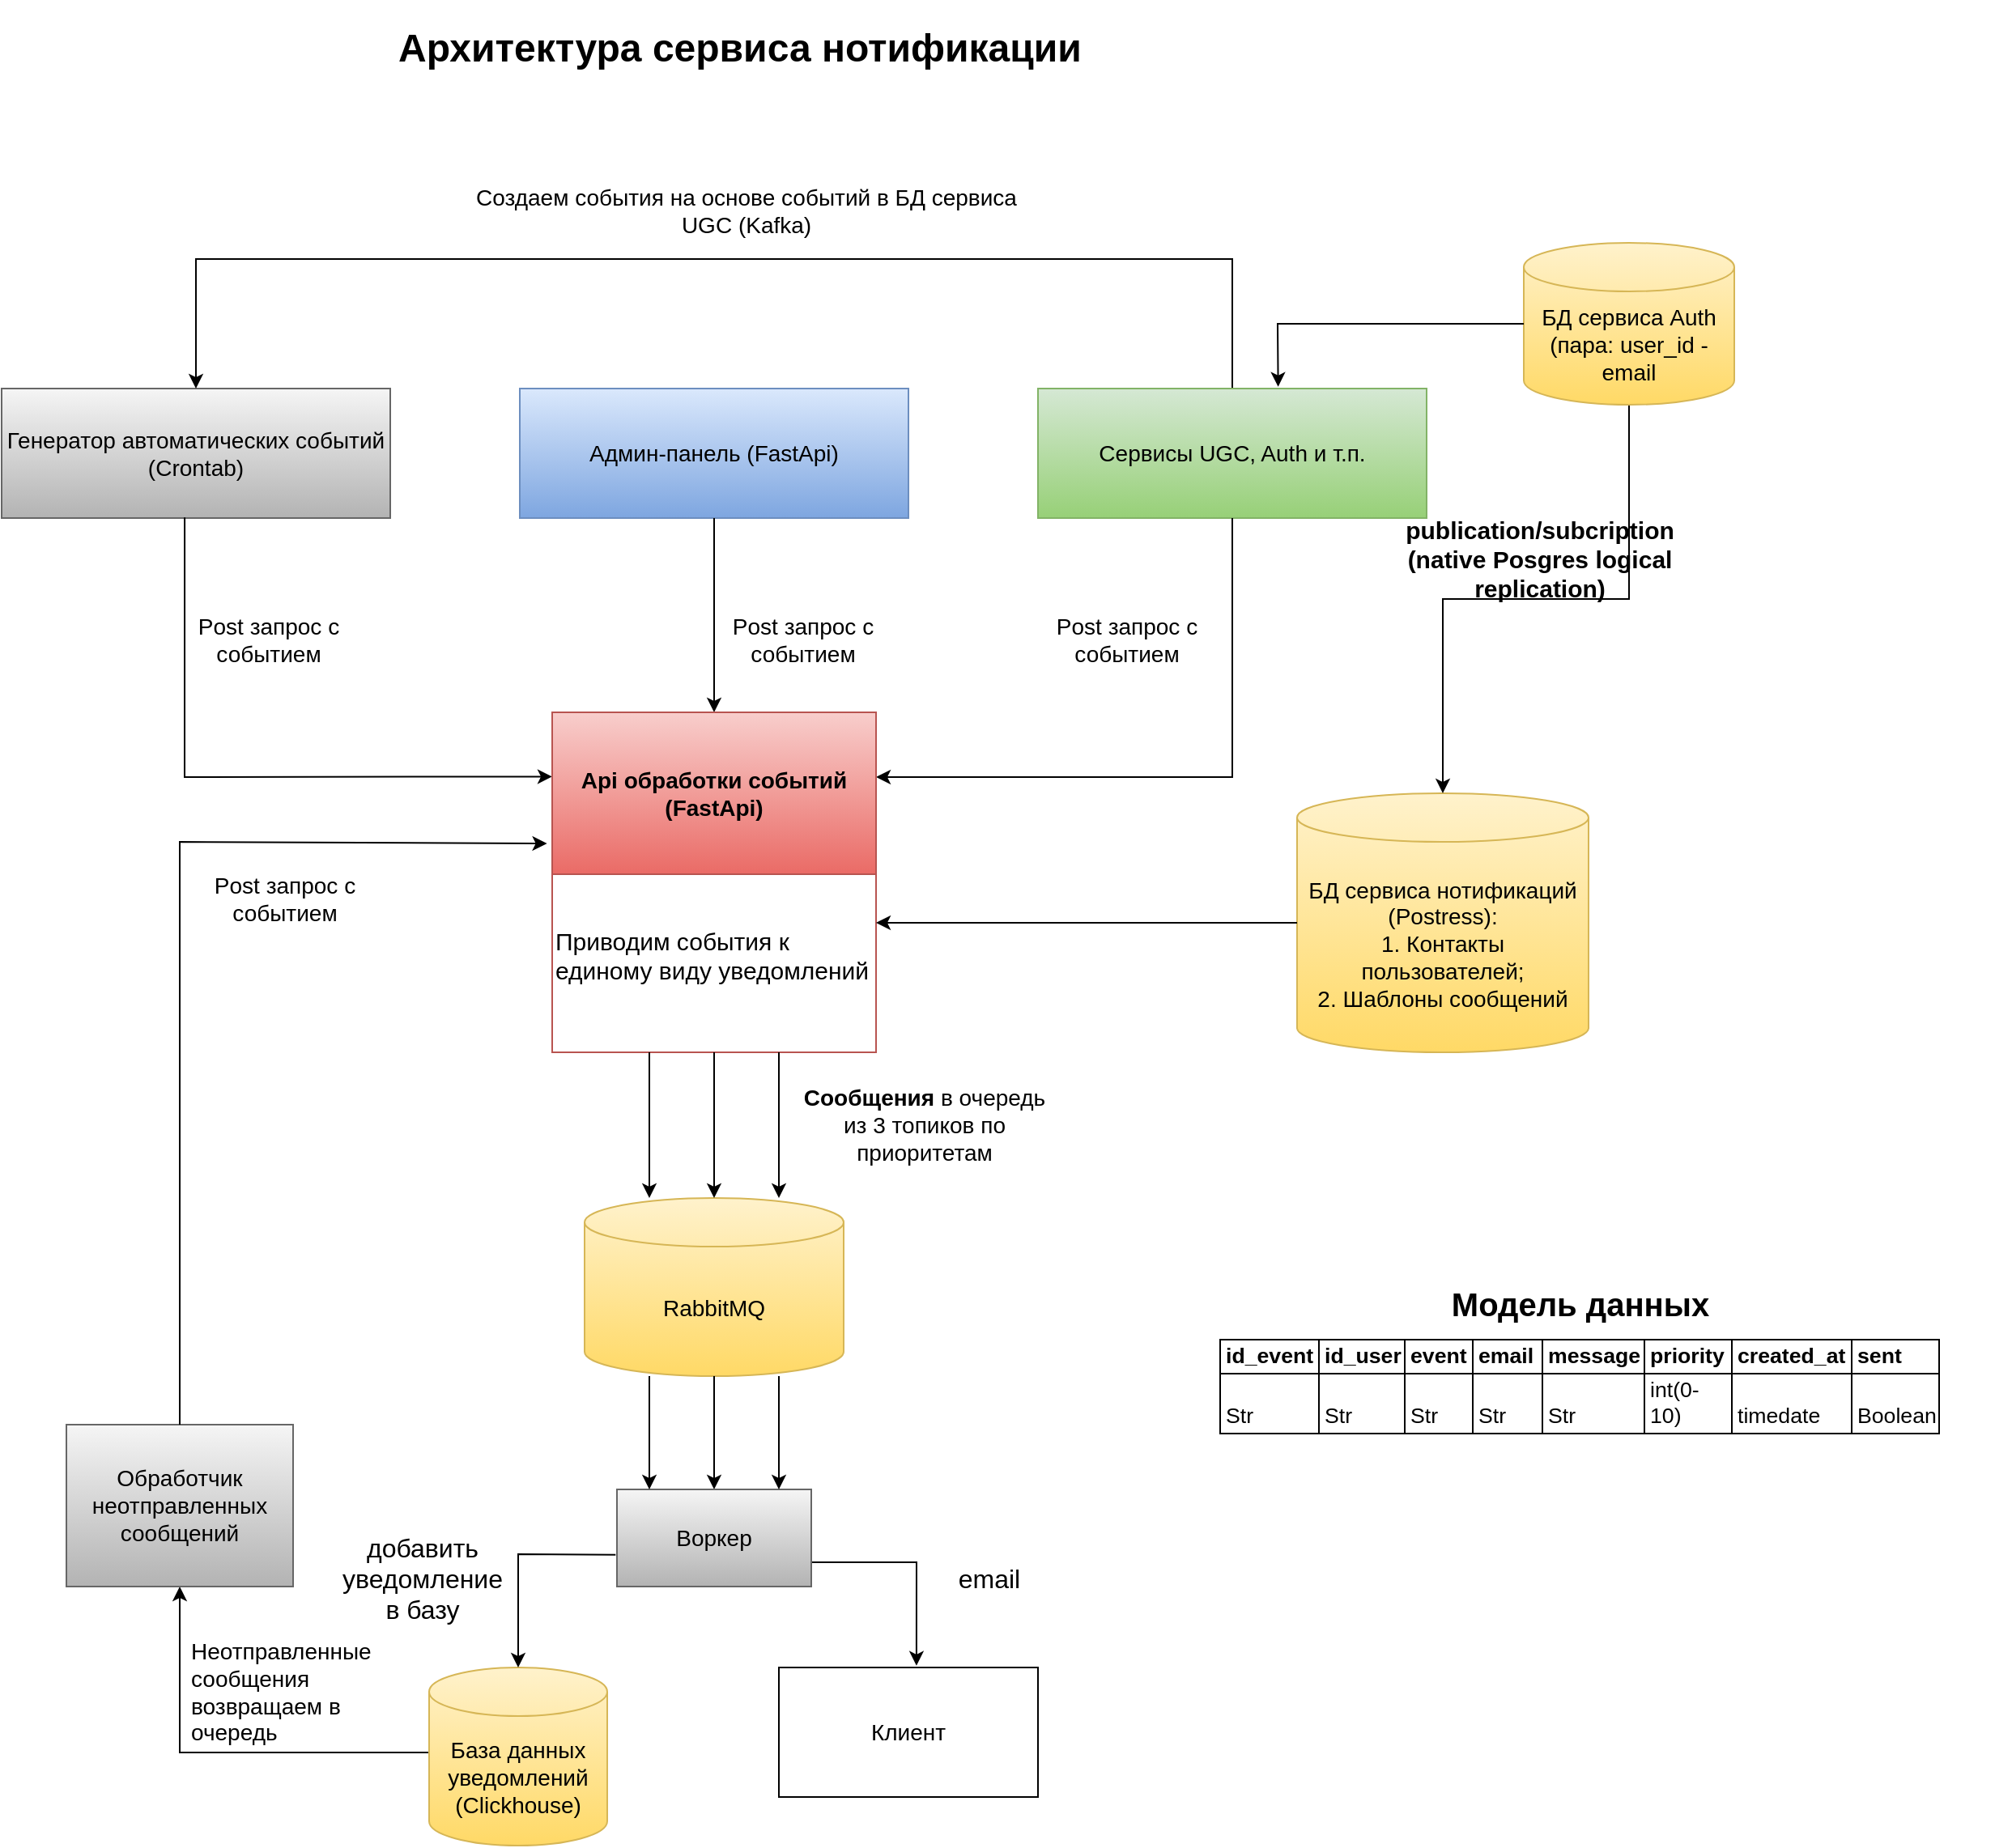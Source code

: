 <mxfile version="20.8.20" type="device"><diagram id="FPpCAo5FTtxGs_ZxWi0A" name="Страница 1"><mxGraphModel dx="1434" dy="1895" grid="1" gridSize="10" guides="1" tooltips="1" connect="1" arrows="1" fold="1" page="1" pageScale="1" pageWidth="827" pageHeight="1169" math="0" shadow="0"><root><mxCell id="0"/><mxCell id="1" parent="0"/><mxCell id="PsxulxjUQIKoIPwnBHdZ-1" value="&lt;h1&gt;Архитектура сервиса нотификации&lt;br&gt;&lt;/h1&gt;" style="text;html=1;strokeColor=none;fillColor=none;spacing=5;spacingTop=-20;whiteSpace=wrap;overflow=hidden;rounded=0;" parent="1" vertex="1"><mxGeometry x="280" y="-110" width="460" height="70" as="geometry"/></mxCell><mxCell id="PsxulxjUQIKoIPwnBHdZ-2" value="Генератор автоматических событий (Crontab)" style="rounded=0;whiteSpace=wrap;html=1;fontSize=14;labelBackgroundColor=none;fillColor=#f5f5f5;gradientColor=#b3b3b3;strokeColor=#666666;" parent="1" vertex="1"><mxGeometry x="40" y="120" width="240" height="80" as="geometry"/></mxCell><mxCell id="PsxulxjUQIKoIPwnBHdZ-49" style="edgeStyle=orthogonalEdgeStyle;rounded=0;comic=0;sketch=0;orthogonalLoop=1;jettySize=auto;html=1;exitX=0.5;exitY=0;exitDx=0;exitDy=0;entryX=0.5;entryY=0;entryDx=0;entryDy=0;fontSize=14;" parent="1" source="PsxulxjUQIKoIPwnBHdZ-3" target="PsxulxjUQIKoIPwnBHdZ-2" edge="1"><mxGeometry relative="1" as="geometry"><Array as="points"><mxPoint x="800" y="40"/><mxPoint x="160" y="40"/></Array></mxGeometry></mxCell><mxCell id="PsxulxjUQIKoIPwnBHdZ-3" value="Сервисы UGC, Auth и т.п." style="rounded=0;whiteSpace=wrap;html=1;fontSize=14;fillColor=#d5e8d4;gradientColor=#97d077;strokeColor=#82b366;" parent="1" vertex="1"><mxGeometry x="680" y="120" width="240" height="80" as="geometry"/></mxCell><mxCell id="PsxulxjUQIKoIPwnBHdZ-4" value="Админ-панель (FastApi)" style="rounded=0;whiteSpace=wrap;html=1;fontSize=14;fillColor=#dae8fc;gradientColor=#7ea6e0;strokeColor=#6c8ebf;" parent="1" vertex="1"><mxGeometry x="360" y="120" width="240" height="80" as="geometry"/></mxCell><mxCell id="PsxulxjUQIKoIPwnBHdZ-11" value="" style="endArrow=classic;html=1;rounded=0;comic=0;sketch=0;fontSize=14;exitX=0.471;exitY=0.996;exitDx=0;exitDy=0;exitPerimeter=0;entryX=0;entryY=0.189;entryDx=0;entryDy=0;entryPerimeter=0;" parent="1" source="PsxulxjUQIKoIPwnBHdZ-2" target="PsxulxjUQIKoIPwnBHdZ-22" edge="1"><mxGeometry width="50" height="50" relative="1" as="geometry"><mxPoint x="220" y="300" as="sourcePoint"/><mxPoint x="360" y="375.826" as="targetPoint"/><Array as="points"><mxPoint x="153" y="360"/></Array></mxGeometry></mxCell><mxCell id="PsxulxjUQIKoIPwnBHdZ-12" value="" style="endArrow=classic;html=1;rounded=0;comic=0;sketch=0;fontSize=14;exitX=0.5;exitY=1;exitDx=0;exitDy=0;" parent="1" source="PsxulxjUQIKoIPwnBHdZ-3" edge="1"><mxGeometry width="50" height="50" relative="1" as="geometry"><mxPoint x="400" y="270" as="sourcePoint"/><mxPoint x="580" y="360" as="targetPoint"/><Array as="points"><mxPoint x="800" y="360"/></Array></mxGeometry></mxCell><mxCell id="PsxulxjUQIKoIPwnBHdZ-13" value="" style="endArrow=classic;html=1;rounded=0;comic=0;sketch=0;fontSize=14;exitX=0.5;exitY=1;exitDx=0;exitDy=0;entryX=0.5;entryY=0;entryDx=0;entryDy=0;" parent="1" source="PsxulxjUQIKoIPwnBHdZ-4" edge="1"><mxGeometry width="50" height="50" relative="1" as="geometry"><mxPoint x="370" y="290" as="sourcePoint"/><mxPoint x="480" y="320" as="targetPoint"/></mxGeometry></mxCell><mxCell id="PsxulxjUQIKoIPwnBHdZ-14" value="Post запрос с событием" style="text;html=1;strokeColor=none;fillColor=none;align=center;verticalAlign=middle;whiteSpace=wrap;rounded=0;fontSize=14;" parent="1" vertex="1"><mxGeometry x="150" y="260" width="110" height="30" as="geometry"/></mxCell><mxCell id="PsxulxjUQIKoIPwnBHdZ-15" value="Post запрос с событием" style="text;html=1;strokeColor=none;fillColor=none;align=center;verticalAlign=middle;whiteSpace=wrap;rounded=0;fontSize=14;" parent="1" vertex="1"><mxGeometry x="480" y="260" width="110" height="30" as="geometry"/></mxCell><mxCell id="PsxulxjUQIKoIPwnBHdZ-16" value="Post запрос с событием" style="text;html=1;strokeColor=none;fillColor=none;align=center;verticalAlign=middle;whiteSpace=wrap;rounded=0;fontSize=14;" parent="1" vertex="1"><mxGeometry x="680" y="260" width="110" height="30" as="geometry"/></mxCell><mxCell id="PsxulxjUQIKoIPwnBHdZ-17" value="RabbitMQ" style="shape=cylinder3;whiteSpace=wrap;html=1;boundedLbl=1;backgroundOutline=1;size=15;fontSize=14;fillColor=#fff2cc;gradientColor=#ffd966;strokeColor=#d6b656;" parent="1" vertex="1"><mxGeometry x="400" y="620" width="160" height="110" as="geometry"/></mxCell><mxCell id="PsxulxjUQIKoIPwnBHdZ-22" value="Api обработки событий (FastApi)" style="swimlane;whiteSpace=wrap;html=1;fontSize=14;startSize=100;fillColor=#f8cecc;gradientColor=#ea6b66;strokeColor=#b85450;" parent="1" vertex="1"><mxGeometry x="380" y="320" width="200" height="210" as="geometry"/></mxCell><mxCell id="PsxulxjUQIKoIPwnBHdZ-27" value="&lt;div style=&quot;font-size: 15px;&quot;&gt;Приводим события к единому виду уведомлений &lt;/div&gt;" style="text;html=1;strokeColor=none;fillColor=none;align=left;verticalAlign=middle;whiteSpace=wrap;rounded=0;fontSize=15;" parent="PsxulxjUQIKoIPwnBHdZ-22" vertex="1"><mxGeometry y="130" width="200" height="40" as="geometry"/></mxCell><mxCell id="PsxulxjUQIKoIPwnBHdZ-28" value="" style="endArrow=classic;html=1;rounded=0;comic=0;sketch=0;fontSize=14;exitX=0.5;exitY=1;exitDx=0;exitDy=0;entryX=0.5;entryY=0;entryDx=0;entryDy=0;entryPerimeter=0;" parent="1" source="PsxulxjUQIKoIPwnBHdZ-22" target="PsxulxjUQIKoIPwnBHdZ-17" edge="1"><mxGeometry x="-0.273" y="-50" width="50" height="50" relative="1" as="geometry"><mxPoint x="700" y="560" as="sourcePoint"/><mxPoint x="750" y="510" as="targetPoint"/><mxPoint as="offset"/></mxGeometry></mxCell><mxCell id="PsxulxjUQIKoIPwnBHdZ-29" value="&lt;b&gt;Сообщения&lt;/b&gt; в очередь из 3 топиков по приоритетам" style="text;html=1;strokeColor=none;fillColor=none;align=center;verticalAlign=middle;whiteSpace=wrap;rounded=0;fontSize=14;" parent="1" vertex="1"><mxGeometry x="530" y="555" width="160" height="40" as="geometry"/></mxCell><mxCell id="PsxulxjUQIKoIPwnBHdZ-30" value="" style="endArrow=classic;html=1;rounded=0;comic=0;sketch=0;fontSize=14;exitX=0.5;exitY=1;exitDx=0;exitDy=0;exitPerimeter=0;entryX=0.5;entryY=0;entryDx=0;entryDy=0;" parent="1" source="PsxulxjUQIKoIPwnBHdZ-17" target="PsxulxjUQIKoIPwnBHdZ-31" edge="1"><mxGeometry width="50" height="50" relative="1" as="geometry"><mxPoint x="540" y="810" as="sourcePoint"/><mxPoint x="480" y="820" as="targetPoint"/></mxGeometry></mxCell><mxCell id="PsxulxjUQIKoIPwnBHdZ-36" style="edgeStyle=orthogonalEdgeStyle;rounded=0;comic=0;sketch=0;orthogonalLoop=1;jettySize=auto;html=1;exitX=1;exitY=0.75;exitDx=0;exitDy=0;entryX=0.531;entryY=-0.014;entryDx=0;entryDy=0;entryPerimeter=0;fontSize=14;" parent="1" source="PsxulxjUQIKoIPwnBHdZ-31" target="PsxulxjUQIKoIPwnBHdZ-33" edge="1"><mxGeometry relative="1" as="geometry"/></mxCell><mxCell id="PsxulxjUQIKoIPwnBHdZ-31" value="Воркер " style="rounded=0;whiteSpace=wrap;html=1;fontSize=14;fillColor=#f5f5f5;gradientColor=#b3b3b3;strokeColor=#666666;" parent="1" vertex="1"><mxGeometry x="420" y="800" width="120" height="60" as="geometry"/></mxCell><mxCell id="PsxulxjUQIKoIPwnBHdZ-42" style="edgeStyle=orthogonalEdgeStyle;rounded=0;comic=0;sketch=0;orthogonalLoop=1;jettySize=auto;html=1;exitX=0;exitY=0;exitDx=0;exitDy=52.5;exitPerimeter=0;entryX=0.5;entryY=1;entryDx=0;entryDy=0;fontSize=14;" parent="1" source="PsxulxjUQIKoIPwnBHdZ-32" target="PsxulxjUQIKoIPwnBHdZ-38" edge="1"><mxGeometry relative="1" as="geometry"/></mxCell><mxCell id="PsxulxjUQIKoIPwnBHdZ-32" value="База данных уведомлений&lt;br&gt;(Clickhouse)" style="shape=cylinder3;whiteSpace=wrap;html=1;boundedLbl=1;backgroundOutline=1;size=15;fontSize=14;fillColor=#fff2cc;gradientColor=#ffd966;strokeColor=#d6b656;" parent="1" vertex="1"><mxGeometry x="304" y="910" width="110" height="110" as="geometry"/></mxCell><mxCell id="PsxulxjUQIKoIPwnBHdZ-33" value="Клиент" style="rounded=0;whiteSpace=wrap;html=1;fontSize=14;" parent="1" vertex="1"><mxGeometry x="520" y="910" width="160" height="80" as="geometry"/></mxCell><mxCell id="PsxulxjUQIKoIPwnBHdZ-34" value="" style="endArrow=classic;html=1;rounded=0;comic=0;sketch=0;fontSize=14;entryX=0.5;entryY=0;entryDx=0;entryDy=0;entryPerimeter=0;exitX=-0.007;exitY=0.673;exitDx=0;exitDy=0;exitPerimeter=0;" parent="1" source="PsxulxjUQIKoIPwnBHdZ-31" target="PsxulxjUQIKoIPwnBHdZ-32" edge="1"><mxGeometry width="50" height="50" relative="1" as="geometry"><mxPoint x="220" y="880" as="sourcePoint"/><mxPoint x="270" y="830" as="targetPoint"/><Array as="points"><mxPoint x="359" y="840"/></Array></mxGeometry></mxCell><mxCell id="PsxulxjUQIKoIPwnBHdZ-38" value="Обработчик неотправленных сообщений" style="rounded=0;whiteSpace=wrap;html=1;fontSize=14;fillColor=#f5f5f5;gradientColor=#b3b3b3;strokeColor=#666666;" parent="1" vertex="1"><mxGeometry x="80" y="760" width="140" height="100" as="geometry"/></mxCell><mxCell id="PsxulxjUQIKoIPwnBHdZ-39" value="" style="endArrow=classic;html=1;rounded=0;comic=0;sketch=0;fontSize=14;entryX=-0.016;entryY=0.386;entryDx=0;entryDy=0;entryPerimeter=0;exitX=0.5;exitY=0;exitDx=0;exitDy=0;" parent="1" source="PsxulxjUQIKoIPwnBHdZ-38" target="PsxulxjUQIKoIPwnBHdZ-22" edge="1"><mxGeometry width="50" height="50" relative="1" as="geometry"><mxPoint x="200" y="560" as="sourcePoint"/><mxPoint x="250" y="510" as="targetPoint"/><Array as="points"><mxPoint x="150" y="590"/><mxPoint x="150" y="400"/></Array></mxGeometry></mxCell><mxCell id="PsxulxjUQIKoIPwnBHdZ-40" value="Post запрос с событием" style="text;html=1;strokeColor=none;fillColor=none;align=center;verticalAlign=middle;whiteSpace=wrap;rounded=0;fontSize=14;" parent="1" vertex="1"><mxGeometry x="160" y="420" width="110" height="30" as="geometry"/></mxCell><mxCell id="PsxulxjUQIKoIPwnBHdZ-43" value="добавить уведомление в базу" style="text;html=1;strokeColor=none;fillColor=none;align=center;verticalAlign=middle;whiteSpace=wrap;rounded=0;fontSize=16;" parent="1" vertex="1"><mxGeometry x="260" y="840" width="80" height="30" as="geometry"/></mxCell><mxCell id="PsxulxjUQIKoIPwnBHdZ-44" value="email" style="text;html=1;strokeColor=none;fillColor=none;align=center;verticalAlign=middle;whiteSpace=wrap;rounded=0;fontSize=16;" parent="1" vertex="1"><mxGeometry x="620" y="840" width="60" height="30" as="geometry"/></mxCell><mxCell id="PsxulxjUQIKoIPwnBHdZ-45" value="Неотправленные сообщения возвращаем в очередь" style="text;html=1;strokeColor=none;fillColor=none;align=left;verticalAlign=middle;whiteSpace=wrap;rounded=0;fontSize=14;" parent="1" vertex="1"><mxGeometry x="155" y="910" width="120" height="30" as="geometry"/></mxCell><mxCell id="PsxulxjUQIKoIPwnBHdZ-50" value="Создаем события на основе событий в БД сервиса UGC (Kafka) " style="text;html=1;strokeColor=none;fillColor=none;align=center;verticalAlign=middle;whiteSpace=wrap;rounded=0;fontSize=14;" parent="1" vertex="1"><mxGeometry x="330" y="-20" width="340" height="60" as="geometry"/></mxCell><mxCell id="PsxulxjUQIKoIPwnBHdZ-51" value="БД сервиса нотификаций (Postress):&lt;br&gt;&lt;div&gt;1. Контакты пользователей;&lt;/div&gt;&lt;div&gt;2. Шаблоны сообщений&lt;br&gt;&lt;/div&gt;" style="shape=cylinder3;whiteSpace=wrap;html=1;boundedLbl=1;backgroundOutline=1;size=15;fontSize=14;fillColor=#fff2cc;gradientColor=#ffd966;strokeColor=#d6b656;" parent="1" vertex="1"><mxGeometry x="840" y="370" width="180" height="160" as="geometry"/></mxCell><mxCell id="PsxulxjUQIKoIPwnBHdZ-52" value="" style="endArrow=classic;html=1;rounded=0;comic=0;sketch=0;fontSize=14;exitX=0;exitY=0.5;exitDx=0;exitDy=0;exitPerimeter=0;entryX=1;entryY=0;entryDx=0;entryDy=0;" parent="1" source="PsxulxjUQIKoIPwnBHdZ-51" target="PsxulxjUQIKoIPwnBHdZ-27" edge="1"><mxGeometry width="50" height="50" relative="1" as="geometry"><mxPoint x="950" y="650" as="sourcePoint"/><mxPoint x="580" y="440" as="targetPoint"/></mxGeometry></mxCell><mxCell id="Q68NNFmlDGdCUf4TYxfT-8" style="edgeStyle=orthogonalEdgeStyle;rounded=0;orthogonalLoop=1;jettySize=auto;html=1;exitX=0.5;exitY=1;exitDx=0;exitDy=0;exitPerimeter=0;entryX=0.5;entryY=0;entryDx=0;entryDy=0;entryPerimeter=0;fontSize=15;" parent="1" source="PsxulxjUQIKoIPwnBHdZ-53" target="PsxulxjUQIKoIPwnBHdZ-51" edge="1"><mxGeometry relative="1" as="geometry"/></mxCell><mxCell id="PsxulxjUQIKoIPwnBHdZ-53" value="БД сервиса Auth (пара: user_id - email" style="shape=cylinder3;whiteSpace=wrap;html=1;boundedLbl=1;backgroundOutline=1;size=15;fontSize=14;fillColor=#fff2cc;gradientColor=#ffd966;strokeColor=#d6b656;" parent="1" vertex="1"><mxGeometry x="980" y="30" width="130" height="100" as="geometry"/></mxCell><mxCell id="PsxulxjUQIKoIPwnBHdZ-57" value="" style="endArrow=classic;html=1;rounded=0;comic=0;sketch=0;fontSize=14;exitX=0;exitY=0.5;exitDx=0;exitDy=0;exitPerimeter=0;entryX=0.618;entryY=-0.014;entryDx=0;entryDy=0;entryPerimeter=0;" parent="1" source="PsxulxjUQIKoIPwnBHdZ-53" target="PsxulxjUQIKoIPwnBHdZ-3" edge="1"><mxGeometry width="50" height="50" relative="1" as="geometry"><mxPoint x="640" y="290" as="sourcePoint"/><mxPoint x="850" y="110" as="targetPoint"/><Array as="points"><mxPoint x="828" y="80"/></Array></mxGeometry></mxCell><mxCell id="PsxulxjUQIKoIPwnBHdZ-69" value="&lt;font style=&quot;font-size: 20px;&quot;&gt;&lt;b&gt;Модель данных&lt;/b&gt;&lt;/font&gt;" style="text;html=1;strokeColor=none;fillColor=none;align=center;verticalAlign=middle;whiteSpace=wrap;rounded=0;labelBackgroundColor=none;fontSize=14;" parent="1" vertex="1"><mxGeometry x="800" y="670" width="430" height="30" as="geometry"/></mxCell><mxCell id="PsxulxjUQIKoIPwnBHdZ-70" value="&lt;table style=&quot;table-layout:fixed;font-size:10pt;font-family:Arial;width:0px;border-collapse:collapse;border:none&quot; dir=&quot;ltr&quot; xmlns=&quot;http://www.w3.org/1999/xhtml&quot; cellspacing=&quot;0&quot; cellpadding=&quot;0&quot; border=&quot;1&quot;&gt;&lt;colgroup&gt;&lt;col width=&quot;61&quot;&gt;&lt;col width=&quot;53&quot;&gt;&lt;col width=&quot;42&quot;&gt;&lt;col width=&quot;43&quot;&gt;&lt;col width=&quot;63&quot;&gt;&lt;col width=&quot;54&quot;&gt;&lt;col width=&quot;74&quot;&gt;&lt;col width=&quot;54&quot;&gt;&lt;/colgroup&gt;&lt;tbody&gt;&lt;tr style=&quot;height:21px;&quot;&gt;&lt;td data-sheets-value=&quot;{&amp;quot;1&amp;quot;:2,&amp;quot;2&amp;quot;:&amp;quot;id_event&amp;quot;}&quot; style=&quot;border-top:1px solid #000000;border-right:1px solid #000000;border-bottom:1px solid #000000;border-left:1px solid #000000;overflow:hidden;padding:2px 3px 2px 3px;vertical-align:bottom;font-weight:bold;&quot;&gt;id_event&lt;/td&gt;&lt;td data-sheets-value=&quot;{&amp;quot;1&amp;quot;:2,&amp;quot;2&amp;quot;:&amp;quot;id_user&amp;quot;}&quot; style=&quot;border-top:1px solid #000000;border-right:1px solid #000000;border-bottom:1px solid #000000;overflow:hidden;padding:2px 3px 2px 3px;vertical-align:bottom;font-weight:bold;&quot;&gt;id_user&lt;/td&gt;&lt;td data-sheets-value=&quot;{&amp;quot;1&amp;quot;:2,&amp;quot;2&amp;quot;:&amp;quot;event&amp;quot;}&quot; style=&quot;border-top:1px solid #000000;border-right:1px solid #000000;border-bottom:1px solid #000000;overflow:hidden;padding:2px 3px 2px 3px;vertical-align:bottom;font-weight:bold;&quot;&gt;event&lt;/td&gt;&lt;td data-sheets-value=&quot;{&amp;quot;1&amp;quot;:2,&amp;quot;2&amp;quot;:&amp;quot;email&amp;quot;}&quot; style=&quot;border-top:1px solid #000000;border-right:1px solid #000000;border-bottom:1px solid #000000;overflow:hidden;padding:2px 3px 2px 3px;vertical-align:bottom;font-weight:bold;&quot;&gt;email&lt;/td&gt;&lt;td data-sheets-value=&quot;{&amp;quot;1&amp;quot;:2,&amp;quot;2&amp;quot;:&amp;quot;message&amp;quot;}&quot; style=&quot;border-top:1px solid #000000;border-right:1px solid #000000;border-bottom:1px solid #000000;overflow:hidden;padding:2px 3px 2px 3px;vertical-align:bottom;font-weight:bold;&quot;&gt;message&lt;/td&gt;&lt;td data-sheets-value=&quot;{&amp;quot;1&amp;quot;:2,&amp;quot;2&amp;quot;:&amp;quot;priority&amp;quot;}&quot; style=&quot;border-top:1px solid #000000;border-right:1px solid #000000;border-bottom:1px solid #000000;overflow:hidden;padding:2px 3px 2px 3px;vertical-align:bottom;font-weight:bold;&quot;&gt;priority&lt;/td&gt;&lt;td data-sheets-value=&quot;{&amp;quot;1&amp;quot;:2,&amp;quot;2&amp;quot;:&amp;quot;created_at&amp;quot;}&quot; style=&quot;border-top:1px solid #000000;border-right:1px solid #000000;border-bottom:1px solid #000000;overflow:hidden;padding:2px 3px 2px 3px;vertical-align:bottom;font-weight:bold;&quot;&gt;created_at&lt;/td&gt;&lt;td data-sheets-value=&quot;{&amp;quot;1&amp;quot;:2,&amp;quot;2&amp;quot;:&amp;quot;sent&amp;quot;}&quot; style=&quot;border-top:1px solid #000000;border-right:1px solid #000000;border-bottom:1px solid #000000;overflow:hidden;padding:2px 3px 2px 3px;vertical-align:bottom;font-weight:bold;&quot;&gt;sent&lt;/td&gt;&lt;/tr&gt;&lt;tr style=&quot;height:21px;&quot;&gt;&lt;td data-sheets-value=&quot;{&amp;quot;1&amp;quot;:2,&amp;quot;2&amp;quot;:&amp;quot;Str&amp;quot;}&quot; style=&quot;border-right:1px solid #000000;border-bottom:1px solid #000000;border-left:1px solid #000000;overflow:hidden;padding:2px 3px 2px 3px;vertical-align:bottom;&quot;&gt;Str&lt;/td&gt;&lt;td data-sheets-value=&quot;{&amp;quot;1&amp;quot;:2,&amp;quot;2&amp;quot;:&amp;quot;Str&amp;quot;}&quot; style=&quot;border-right:1px solid #000000;border-bottom:1px solid #000000;overflow:hidden;padding:2px 3px 2px 3px;vertical-align:bottom;&quot;&gt;Str&lt;/td&gt;&lt;td data-sheets-value=&quot;{&amp;quot;1&amp;quot;:2,&amp;quot;2&amp;quot;:&amp;quot;Str&amp;quot;}&quot; style=&quot;border-right:1px solid #000000;border-bottom:1px solid #000000;overflow:hidden;padding:2px 3px 2px 3px;vertical-align:bottom;&quot;&gt;Str&lt;/td&gt;&lt;td data-sheets-value=&quot;{&amp;quot;1&amp;quot;:2,&amp;quot;2&amp;quot;:&amp;quot;Str&amp;quot;}&quot; style=&quot;border-right:1px solid #000000;border-bottom:1px solid #000000;overflow:hidden;padding:2px 3px 2px 3px;vertical-align:bottom;&quot;&gt;Str&lt;/td&gt;&lt;td data-sheets-value=&quot;{&amp;quot;1&amp;quot;:2,&amp;quot;2&amp;quot;:&amp;quot;Str&amp;quot;}&quot; style=&quot;border-right:1px solid #000000;border-bottom:1px solid #000000;overflow:hidden;padding:2px 3px 2px 3px;vertical-align:bottom;&quot;&gt;Str&lt;/td&gt;&lt;td data-sheets-value=&quot;{&amp;quot;1&amp;quot;:2,&amp;quot;2&amp;quot;:&amp;quot;int(0-10)&amp;quot;}&quot; style=&quot;border-right:1px solid #000000;border-bottom:1px solid #000000;overflow:hidden;padding:2px 3px 2px 3px;vertical-align:bottom;&quot;&gt;int(0-10)&lt;/td&gt;&lt;td data-sheets-value=&quot;{&amp;quot;1&amp;quot;:2,&amp;quot;2&amp;quot;:&amp;quot;timedate&amp;quot;}&quot; style=&quot;border-right:1px solid #000000;border-bottom:1px solid #000000;overflow:hidden;padding:2px 3px 2px 3px;vertical-align:bottom;&quot;&gt;timedate&lt;/td&gt;&lt;td data-sheets-value=&quot;{&amp;quot;1&amp;quot;:2,&amp;quot;2&amp;quot;:&amp;quot;Boolean&amp;quot;}&quot; style=&quot;border-right:1px solid #000000;border-bottom:1px solid #000000;overflow:hidden;padding:2px 3px 2px 3px;vertical-align:bottom;&quot;&gt;Boolean&lt;/td&gt;&lt;/tr&gt;&lt;/tbody&gt;&lt;/table&gt;" style="text;whiteSpace=wrap;html=1;fontSize=20;" parent="1" vertex="1"><mxGeometry x="790" y="700" width="480" height="70" as="geometry"/></mxCell><mxCell id="Q68NNFmlDGdCUf4TYxfT-1" value="" style="endArrow=classic;html=1;rounded=0;comic=0;sketch=0;fontSize=14;exitX=0.5;exitY=1;exitDx=0;exitDy=0;entryX=0.5;entryY=0;entryDx=0;entryDy=0;entryPerimeter=0;" parent="1" edge="1"><mxGeometry x="-0.273" y="-50" width="50" height="50" relative="1" as="geometry"><mxPoint x="440" y="530" as="sourcePoint"/><mxPoint x="440" y="620" as="targetPoint"/><mxPoint as="offset"/></mxGeometry></mxCell><mxCell id="Q68NNFmlDGdCUf4TYxfT-3" value="" style="endArrow=classic;html=1;rounded=0;comic=0;sketch=0;fontSize=14;exitX=0.5;exitY=1;exitDx=0;exitDy=0;entryX=0.5;entryY=0;entryDx=0;entryDy=0;entryPerimeter=0;" parent="1" edge="1"><mxGeometry x="-0.273" y="-50" width="50" height="50" relative="1" as="geometry"><mxPoint x="520" y="530" as="sourcePoint"/><mxPoint x="520" y="620" as="targetPoint"/><mxPoint as="offset"/></mxGeometry></mxCell><mxCell id="Q68NNFmlDGdCUf4TYxfT-4" value="" style="endArrow=classic;html=1;rounded=0;comic=0;sketch=0;fontSize=14;exitX=0.5;exitY=1;exitDx=0;exitDy=0;exitPerimeter=0;entryX=0.5;entryY=0;entryDx=0;entryDy=0;" parent="1" edge="1"><mxGeometry width="50" height="50" relative="1" as="geometry"><mxPoint x="440" y="730" as="sourcePoint"/><mxPoint x="440" y="800" as="targetPoint"/></mxGeometry></mxCell><mxCell id="Q68NNFmlDGdCUf4TYxfT-5" value="" style="endArrow=classic;html=1;rounded=0;comic=0;sketch=0;fontSize=14;exitX=0.5;exitY=1;exitDx=0;exitDy=0;exitPerimeter=0;entryX=0.5;entryY=0;entryDx=0;entryDy=0;" parent="1" edge="1"><mxGeometry width="50" height="50" relative="1" as="geometry"><mxPoint x="520" y="730" as="sourcePoint"/><mxPoint x="520" y="800" as="targetPoint"/></mxGeometry></mxCell><mxCell id="Q68NNFmlDGdCUf4TYxfT-9" value="publication/subcription (native Posgres logical replication)" style="text;html=1;strokeColor=none;fillColor=none;align=center;verticalAlign=middle;whiteSpace=wrap;rounded=0;fontSize=15;fontStyle=1" parent="1" vertex="1"><mxGeometry x="940" y="200" width="100" height="50" as="geometry"/></mxCell></root></mxGraphModel></diagram></mxfile>